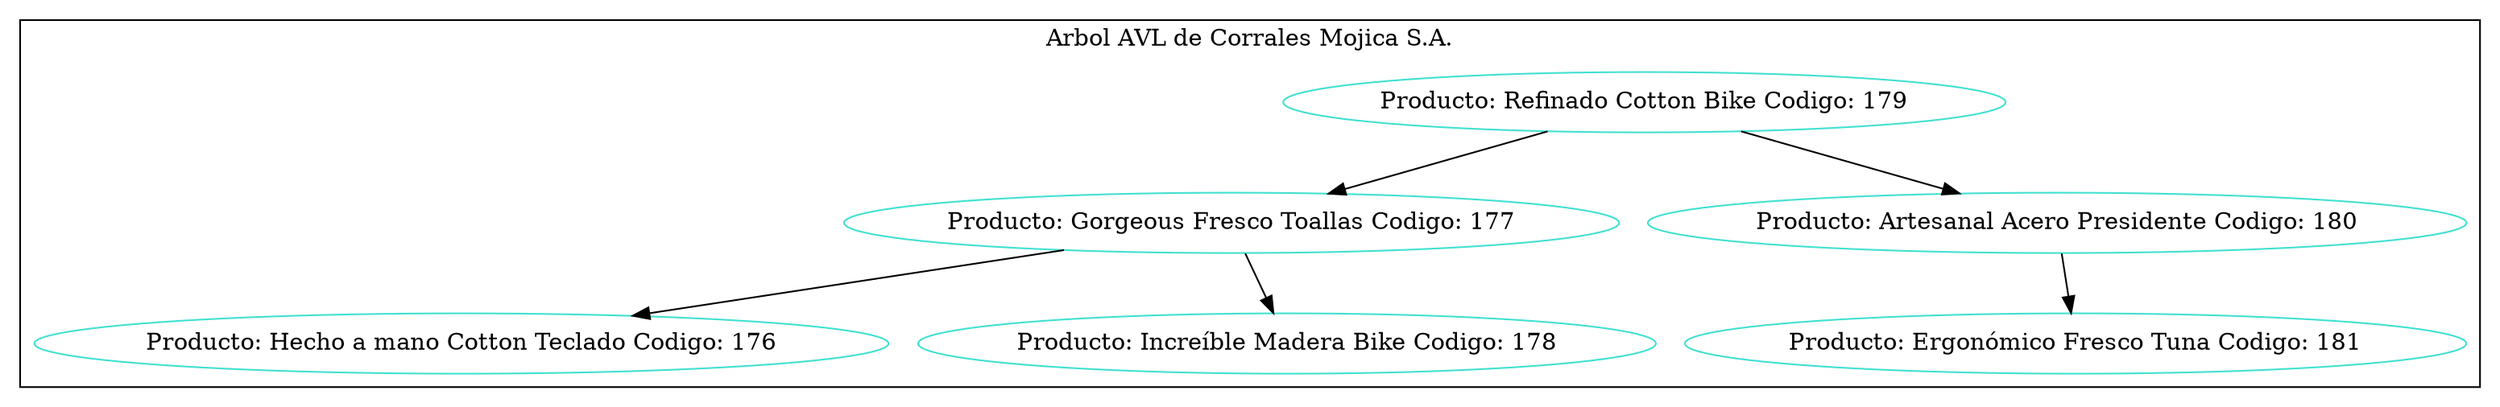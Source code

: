 digraph Hash{
node [color ="turquoise"];
subgraph clusterMarco {label="Arbol AVL de Corrales Mojica S.A.";color=black;
node[label="Producto: Refinado Cotton Bike Codigo: 179"]179;
node[label="Producto: Gorgeous Fresco Toallas Codigo: 177"]177;
node[label="Producto: Hecho a mano Cotton Teclado Codigo: 176"]176;
node[label="Producto: Increíble Madera Bike Codigo: 178"]178;
node[label="Producto: Artesanal Acero Presidente Codigo: 180"]180;
node[label="Producto: Ergonómico Fresco Tuna Codigo: 181"]181;
177->176;
177->178;
179->177;
180->181;
179->180;
}
}